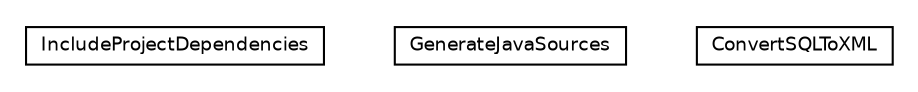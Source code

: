 #!/usr/local/bin/dot
#
# Class diagram 
# Generated by UmlGraph version 4.6 (http://www.spinellis.gr/sw/umlgraph)
#

digraph G {
	edge [fontname="Helvetica",fontsize=10,labelfontname="Helvetica",labelfontsize=10];
	node [fontname="Helvetica",fontsize=10,shape=plaintext];
	// org.synchronoss.cpo.plugin.IncludeProjectDependencies
	c7557 [label=<<table border="0" cellborder="1" cellspacing="0" cellpadding="2" port="p" href="./IncludeProjectDependencies.html">
		<tr><td><table border="0" cellspacing="0" cellpadding="1">
			<tr><td> IncludeProjectDependencies </td></tr>
		</table></td></tr>
		</table>>, fontname="Helvetica", fontcolor="black", fontsize=9.0];
	// org.synchronoss.cpo.plugin.GenerateJavaSources
	c7558 [label=<<table border="0" cellborder="1" cellspacing="0" cellpadding="2" port="p" href="./GenerateJavaSources.html">
		<tr><td><table border="0" cellspacing="0" cellpadding="1">
			<tr><td> GenerateJavaSources </td></tr>
		</table></td></tr>
		</table>>, fontname="Helvetica", fontcolor="black", fontsize=9.0];
	// org.synchronoss.cpo.plugin.ConvertSQLToXML
	c7559 [label=<<table border="0" cellborder="1" cellspacing="0" cellpadding="2" port="p" href="./ConvertSQLToXML.html">
		<tr><td><table border="0" cellspacing="0" cellpadding="1">
			<tr><td> ConvertSQLToXML </td></tr>
		</table></td></tr>
		</table>>, fontname="Helvetica", fontcolor="black", fontsize=9.0];
}

